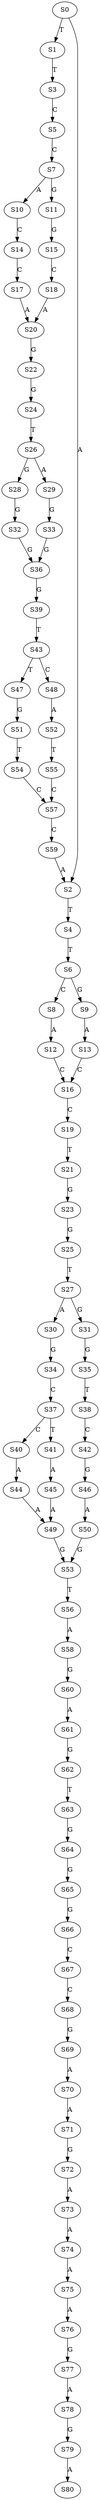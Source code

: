 strict digraph  {
	S0 -> S1 [ label = T ];
	S0 -> S2 [ label = A ];
	S1 -> S3 [ label = T ];
	S2 -> S4 [ label = T ];
	S3 -> S5 [ label = C ];
	S4 -> S6 [ label = T ];
	S5 -> S7 [ label = C ];
	S6 -> S8 [ label = C ];
	S6 -> S9 [ label = G ];
	S7 -> S10 [ label = A ];
	S7 -> S11 [ label = G ];
	S8 -> S12 [ label = A ];
	S9 -> S13 [ label = A ];
	S10 -> S14 [ label = C ];
	S11 -> S15 [ label = G ];
	S12 -> S16 [ label = C ];
	S13 -> S16 [ label = C ];
	S14 -> S17 [ label = C ];
	S15 -> S18 [ label = C ];
	S16 -> S19 [ label = C ];
	S17 -> S20 [ label = A ];
	S18 -> S20 [ label = A ];
	S19 -> S21 [ label = T ];
	S20 -> S22 [ label = G ];
	S21 -> S23 [ label = G ];
	S22 -> S24 [ label = G ];
	S23 -> S25 [ label = G ];
	S24 -> S26 [ label = T ];
	S25 -> S27 [ label = T ];
	S26 -> S28 [ label = G ];
	S26 -> S29 [ label = A ];
	S27 -> S30 [ label = A ];
	S27 -> S31 [ label = G ];
	S28 -> S32 [ label = G ];
	S29 -> S33 [ label = G ];
	S30 -> S34 [ label = G ];
	S31 -> S35 [ label = G ];
	S32 -> S36 [ label = G ];
	S33 -> S36 [ label = G ];
	S34 -> S37 [ label = C ];
	S35 -> S38 [ label = T ];
	S36 -> S39 [ label = G ];
	S37 -> S40 [ label = C ];
	S37 -> S41 [ label = T ];
	S38 -> S42 [ label = C ];
	S39 -> S43 [ label = T ];
	S40 -> S44 [ label = A ];
	S41 -> S45 [ label = A ];
	S42 -> S46 [ label = G ];
	S43 -> S47 [ label = T ];
	S43 -> S48 [ label = C ];
	S44 -> S49 [ label = A ];
	S45 -> S49 [ label = A ];
	S46 -> S50 [ label = A ];
	S47 -> S51 [ label = G ];
	S48 -> S52 [ label = A ];
	S49 -> S53 [ label = G ];
	S50 -> S53 [ label = G ];
	S51 -> S54 [ label = T ];
	S52 -> S55 [ label = T ];
	S53 -> S56 [ label = T ];
	S54 -> S57 [ label = C ];
	S55 -> S57 [ label = C ];
	S56 -> S58 [ label = A ];
	S57 -> S59 [ label = C ];
	S58 -> S60 [ label = G ];
	S59 -> S2 [ label = A ];
	S60 -> S61 [ label = A ];
	S61 -> S62 [ label = G ];
	S62 -> S63 [ label = T ];
	S63 -> S64 [ label = G ];
	S64 -> S65 [ label = G ];
	S65 -> S66 [ label = G ];
	S66 -> S67 [ label = C ];
	S67 -> S68 [ label = C ];
	S68 -> S69 [ label = G ];
	S69 -> S70 [ label = A ];
	S70 -> S71 [ label = A ];
	S71 -> S72 [ label = G ];
	S72 -> S73 [ label = A ];
	S73 -> S74 [ label = A ];
	S74 -> S75 [ label = A ];
	S75 -> S76 [ label = A ];
	S76 -> S77 [ label = G ];
	S77 -> S78 [ label = A ];
	S78 -> S79 [ label = G ];
	S79 -> S80 [ label = A ];
}
